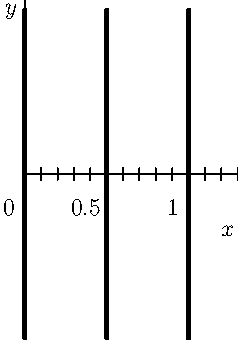 import graph;
import geometry;
size(6cm,6cm);

real x(real t) { return t; }
real y(real t) { return t^2; }
void showpoint(real f(real x), real a) {
  draw((a,0) -- (a,f(a)) -- (0,f(a)),dashed);
}
void showpoint(real x(real t), real y(real t), real t) {
  draw((x(t),0)--(x(t),y(t))--(0,y(t)),dashed);
  dot((x(t),y(t)));
}

guide verticalline(real x) {
  return (x,-1)..(x,1);
};
real[] places = { 0, 0.5, 1 };
for (real p : places) { draw(verticalline(p),linewidth(2pt)); };

yaxis("$y$",NoTicks);
xaxis("$x$",xmax=1.3,Ticks(Label(Relative(S+E))));
